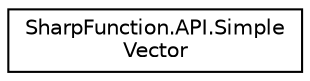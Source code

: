 digraph "Graphical Class Hierarchy"
{
 // LATEX_PDF_SIZE
  edge [fontname="Helvetica",fontsize="10",labelfontname="Helvetica",labelfontsize="10"];
  node [fontname="Helvetica",fontsize="10",shape=record];
  rankdir="LR";
  Node0 [label="SharpFunction.API.Simple\lVector",height=0.2,width=0.4,color="black", fillcolor="white", style="filled",URL="$struct_sharp_function_1_1_a_p_i_1_1_simple_vector.html",tooltip="Represents simple Vector3s to use"];
}
